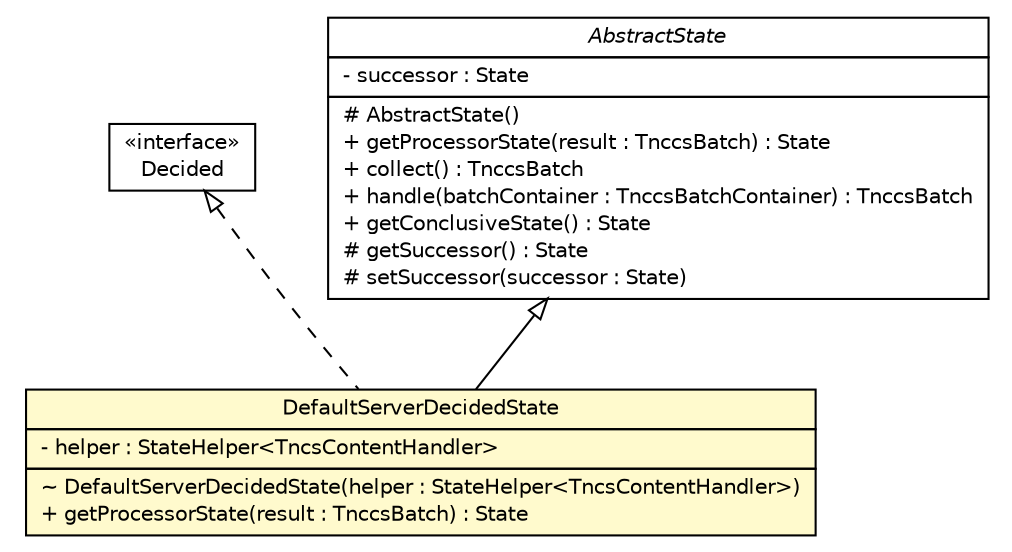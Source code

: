 #!/usr/local/bin/dot
#
# Class diagram 
# Generated by UMLGraph version R5_6 (http://www.umlgraph.org/)
#

digraph G {
	edge [fontname="Helvetica",fontsize=10,labelfontname="Helvetica",labelfontsize=10];
	node [fontname="Helvetica",fontsize=10,shape=plaintext];
	nodesep=0.25;
	ranksep=0.5;
	// de.hsbremen.tc.tnc.tnccs.session.statemachine.Decided
	c14431 [label=<<table title="de.hsbremen.tc.tnc.tnccs.session.statemachine.Decided" border="0" cellborder="1" cellspacing="0" cellpadding="2" port="p" href="../Decided.html">
		<tr><td><table border="0" cellspacing="0" cellpadding="1">
<tr><td align="center" balign="center"> &#171;interface&#187; </td></tr>
<tr><td align="center" balign="center"> Decided </td></tr>
		</table></td></tr>
		</table>>, URL="../Decided.html", fontname="Helvetica", fontcolor="black", fontsize=10.0];
	// de.hsbremen.tc.tnc.tnccs.session.statemachine.AbstractState
	c14433 [label=<<table title="de.hsbremen.tc.tnc.tnccs.session.statemachine.AbstractState" border="0" cellborder="1" cellspacing="0" cellpadding="2" port="p" href="../AbstractState.html">
		<tr><td><table border="0" cellspacing="0" cellpadding="1">
<tr><td align="center" balign="center"><font face="Helvetica-Oblique"> AbstractState </font></td></tr>
		</table></td></tr>
		<tr><td><table border="0" cellspacing="0" cellpadding="1">
<tr><td align="left" balign="left"> - successor : State </td></tr>
		</table></td></tr>
		<tr><td><table border="0" cellspacing="0" cellpadding="1">
<tr><td align="left" balign="left"> # AbstractState() </td></tr>
<tr><td align="left" balign="left"> + getProcessorState(result : TnccsBatch) : State </td></tr>
<tr><td align="left" balign="left"> + collect() : TnccsBatch </td></tr>
<tr><td align="left" balign="left"> + handle(batchContainer : TnccsBatchContainer) : TnccsBatch </td></tr>
<tr><td align="left" balign="left"> + getConclusiveState() : State </td></tr>
<tr><td align="left" balign="left"> # getSuccessor() : State </td></tr>
<tr><td align="left" balign="left"> # setSuccessor(successor : State) </td></tr>
		</table></td></tr>
		</table>>, URL="../AbstractState.html", fontname="Helvetica", fontcolor="black", fontsize=10.0];
	// de.hsbremen.tc.tnc.tnccs.session.statemachine.simple.DefaultServerDecidedState
	c14452 [label=<<table title="de.hsbremen.tc.tnc.tnccs.session.statemachine.simple.DefaultServerDecidedState" border="0" cellborder="1" cellspacing="0" cellpadding="2" port="p" bgcolor="lemonChiffon" href="./DefaultServerDecidedState.html">
		<tr><td><table border="0" cellspacing="0" cellpadding="1">
<tr><td align="center" balign="center"> DefaultServerDecidedState </td></tr>
		</table></td></tr>
		<tr><td><table border="0" cellspacing="0" cellpadding="1">
<tr><td align="left" balign="left"> - helper : StateHelper&lt;TncsContentHandler&gt; </td></tr>
		</table></td></tr>
		<tr><td><table border="0" cellspacing="0" cellpadding="1">
<tr><td align="left" balign="left"> ~ DefaultServerDecidedState(helper : StateHelper&lt;TncsContentHandler&gt;) </td></tr>
<tr><td align="left" balign="left"> + getProcessorState(result : TnccsBatch) : State </td></tr>
		</table></td></tr>
		</table>>, URL="./DefaultServerDecidedState.html", fontname="Helvetica", fontcolor="black", fontsize=10.0];
	//de.hsbremen.tc.tnc.tnccs.session.statemachine.simple.DefaultServerDecidedState extends de.hsbremen.tc.tnc.tnccs.session.statemachine.AbstractState
	c14433:p -> c14452:p [dir=back,arrowtail=empty];
	//de.hsbremen.tc.tnc.tnccs.session.statemachine.simple.DefaultServerDecidedState implements de.hsbremen.tc.tnc.tnccs.session.statemachine.Decided
	c14431:p -> c14452:p [dir=back,arrowtail=empty,style=dashed];
}

